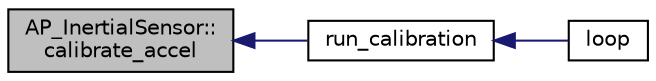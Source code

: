 digraph "AP_InertialSensor::calibrate_accel"
{
 // INTERACTIVE_SVG=YES
  edge [fontname="Helvetica",fontsize="10",labelfontname="Helvetica",labelfontsize="10"];
  node [fontname="Helvetica",fontsize="10",shape=record];
  rankdir="LR";
  Node1 [label="AP_InertialSensor::\lcalibrate_accel",height=0.2,width=0.4,color="black", fillcolor="grey75", style="filled", fontcolor="black"];
  Node1 -> Node2 [dir="back",color="midnightblue",fontsize="10",style="solid",fontname="Helvetica"];
  Node2 [label="run_calibration",height=0.2,width=0.4,color="black", fillcolor="white", style="filled",URL="$INS__generic_8cpp.html#a2678ad991b638bbaac0ea234cdc5d60b"];
  Node2 -> Node3 [dir="back",color="midnightblue",fontsize="10",style="solid",fontname="Helvetica"];
  Node3 [label="loop",height=0.2,width=0.4,color="black", fillcolor="white", style="filled",URL="$INS__generic_8cpp.html#a0b33edabd7f1c4e4a0bf32c67269be2f"];
}
